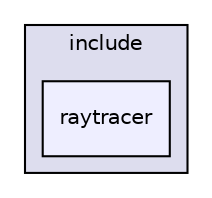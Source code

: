 digraph "raytracer" {
  compound=true
  node [ fontsize="10", fontname="Helvetica"];
  edge [ labelfontsize="10", labelfontname="Helvetica"];
  subgraph clusterdir_811c8130c0a05e369f777b14a2091cd2 {
    graph [ bgcolor="#ddddee", pencolor="black", label="include" fontname="Helvetica", fontsize="10", URL="dir_811c8130c0a05e369f777b14a2091cd2.html"]
  dir_977432cada5a8d460db86abb6d81bd46 [shape=box, label="raytracer", style="filled", fillcolor="#eeeeff", pencolor="black", URL="dir_977432cada5a8d460db86abb6d81bd46.html"];
  }
}

